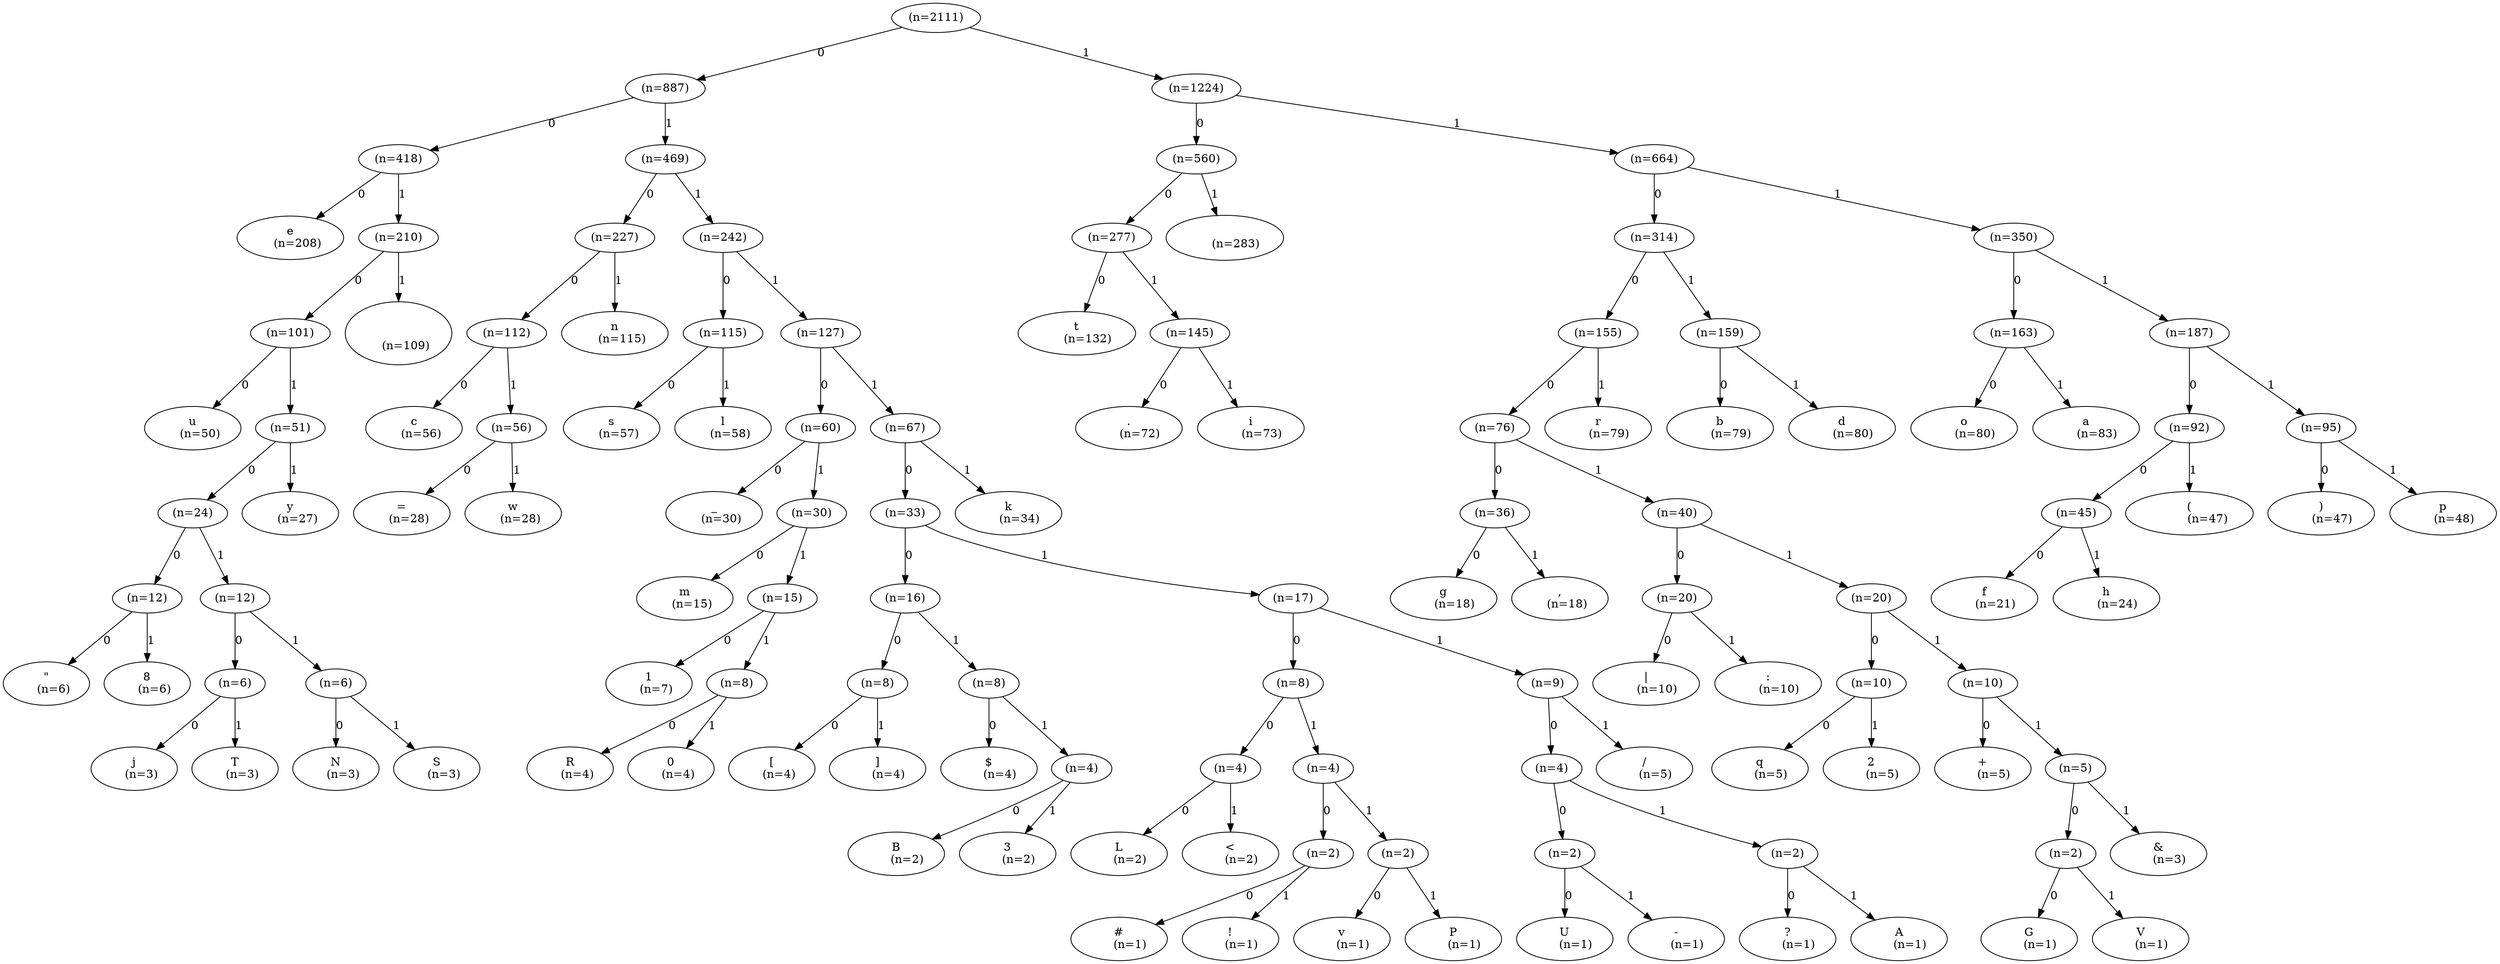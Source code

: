 digraph {
  ordering=out
    dpi=120
    node_70228772026140[label="(n=2111)"]
    node_70228772026140 -> node_70228772053740[label="0"]
    node_70228772026140 -> node_70228772026360[label="1"]
    node_70228772053740[label="(n=887)"]
    node_70228772053740 -> node_70228772089360[label="0"]
    node_70228772053740 -> node_70228772087040[label="1"]
    node_70228772089360[label="(n=418)"]
    node_70228772089360 -> node_70228772010480[label="0"]
    node_70228772089360 -> node_70228772154860[label="1"]
    node_70228772010480[label="e
    (n=208)"]
    node_70228772154860[label="(n=210)"]
    node_70228772154860 -> node_70228772188580[label="0"]
    node_70228772154860 -> node_70228772010240[label="1"]
    node_70228772188580[label="(n=101)"]
    node_70228772188580 -> node_70228772011280[label="0"]
    node_70228772188580 -> node_70228771973600[label="1"]
    node_70228772011280[label="u
    (n=50)"]
    node_70228771973600[label="(n=51)"]
    node_70228771973600 -> node_70228771976000[label="0"]
    node_70228771973600 -> node_70228772010360[label="1"]
    node_70228771976000[label="(n=24)"]
    node_70228771976000 -> node_70228771889880[label="0"]
    node_70228771976000 -> node_70228771889660[label="1"]
    node_70228771889880[label="(n=12)"]
    node_70228771889880 -> node_70228772010180[label="0"]
    node_70228771889880 -> node_70228772007920[label="1"]
    node_70228772010180[label="\"
    (n=6)"]
    node_70228772007920[label="8
    (n=6)"]
    node_70228771889660[label="(n=12)"]
    node_70228771889660 -> node_70228772003920[label="0"]
    node_70228771889660 -> node_70228771893480[label="1"]
    node_70228772003920[label="(n=6)"]
    node_70228772003920 -> node_70228772007940[label="0"]
    node_70228772003920 -> node_70228772007440[label="1"]
    node_70228772007940[label="j
    (n=3)"]
    node_70228772007440[label="T
    (n=3)"]
    node_70228771893480[label="(n=6)"]
    node_70228771893480 -> node_70228772006760[label="0"]
    node_70228771893480 -> node_70228772006100[label="1"]
    node_70228772006760[label="N
    (n=3)"]
    node_70228772006100[label="S
    (n=3)"]
    node_70228772010360[label="y
    (n=27)"]
    node_70228772010240[label="

    (n=109)"]
    node_70228772087040[label="(n=469)"]
    node_70228772087040 -> node_70228772152740[label="0"]
    node_70228772087040 -> node_70228772151560[label="1"]
    node_70228772152740[label="(n=227)"]
    node_70228772152740 -> node_70228772187780[label="0"]
    node_70228772152740 -> node_70228772010520[label="1"]
    node_70228772187780[label="(n=112)"]
    node_70228772187780 -> node_70228772009680[label="0"]
    node_70228772187780 -> node_70228771973000[label="1"]
    node_70228772009680[label="c
    (n=56)"]
    node_70228771973000[label="(n=56)"]
    node_70228771973000 -> node_70228772008880[label="0"]
    node_70228771973000 -> node_70228772008540[label="1"]
    node_70228772008880[label="=
    (n=28)"]
    node_70228772008540[label="w
    (n=28)"]
    node_70228772010520[label="n
    (n=115)"]
    node_70228772151560[label="(n=242)"]
    node_70228772151560 -> node_70228772185800[label="0"]
    node_70228772151560 -> node_70228772184760[label="1"]
    node_70228772185800[label="(n=115)"]
    node_70228772185800 -> node_70228772010880[label="0"]
    node_70228772185800 -> node_70228772009080[label="1"]
    node_70228772010880[label="s
    (n=57)"]
    node_70228772009080[label="l
    (n=58)"]
    node_70228772184760[label="(n=127)"]
    node_70228772184760 -> node_70228771972740[label="0"]
    node_70228772184760 -> node_70228771972240[label="1"]
    node_70228771972740[label="(n=60)"]
    node_70228771972740 -> node_70228772008840[label="0"]
    node_70228771972740 -> node_70228771975780[label="1"]
    node_70228772008840[label="_
    (n=30)"]
    node_70228771975780[label="(n=30)"]
    node_70228771975780 -> node_70228772009400[label="0"]
    node_70228771975780 -> node_70228771889500[label="1"]
    node_70228772009400[label="m
    (n=15)"]
    node_70228771889500[label="(n=15)"]
    node_70228771889500 -> node_70228772007480[label="0"]
    node_70228771889500 -> node_70228771892920[label="1"]
    node_70228772007480[label="1
    (n=7)"]
    node_70228771892920[label="(n=8)"]
    node_70228771892920 -> node_70228772007420[label="0"]
    node_70228771892920 -> node_70228772006620[label="1"]
    node_70228772007420[label="R
    (n=4)"]
    node_70228772006620[label="0
    (n=4)"]
    node_70228771972240[label="(n=67)"]
    node_70228771972240 -> node_70228771975360[label="0"]
    node_70228771972240 -> node_70228772008800[label="1"]
    node_70228771975360[label="(n=33)"]
    node_70228771975360 -> node_70228771889320[label="0"]
    node_70228771975360 -> node_70228771889160[label="1"]
    node_70228771889320[label="(n=16)"]
    node_70228771889320 -> node_70228771892600[label="0"]
    node_70228771889320 -> node_70228771891840[label="1"]
    node_70228771892600[label="(n=8)"]
    node_70228771892600 -> node_70228772006300[label="0"]
    node_70228771892600 -> node_70228772006220[label="1"]
    node_70228772006300[label="[
    (n=4)"]
      node_70228772006220[label="]
      (n=4)"]
      node_70228771891840[label="(n=8)"]
      node_70228771891840 -> node_70228772005940[label="0"]
      node_70228771891840 -> node_70228772004840[label="1"]
      node_70228772005940[label="$
      (n=4)"]
      node_70228772004840[label="(n=4)"]
      node_70228772004840 -> node_70228772008700[label="0"]
      node_70228772004840 -> node_70228772008520[label="1"]
      node_70228772008700[label="B
      (n=2)"]
      node_70228772008520[label="3
      (n=2)"]
      node_70228771889160[label="(n=17)"]
      node_70228771889160 -> node_70228771891240[label="0"]
      node_70228771889160 -> node_70228771890680[label="1"]
      node_70228771891240[label="(n=8)"]
      node_70228771891240 -> node_70228772004680[label="0"]
      node_70228771891240 -> node_70228772004480[label="1"]
      node_70228772004680[label="(n=4)"]
      node_70228772004680 -> node_70228772007280[label="0"]
      node_70228772004680 -> node_70228772006820[label="1"]
      node_70228772007280[label="L
      (n=2)"]
      node_70228772006820[label="<
      (n=2)"]
      node_70228772004480[label="(n=4)"]
      node_70228772004480 -> node_70228772005700[label="0"]
      node_70228772004480 -> node_70228772005520[label="1"]
      node_70228772005700[label="(n=2)"]
      node_70228772005700 -> node_70228772011960[label="0"]
      node_70228772005700 -> node_70228772011900[label="1"]
      node_70228772011960[label="#
      (n=1)"]
      node_70228772011900[label="!
      (n=1)"]
      node_70228772005520[label="(n=2)"]
      node_70228772005520 -> node_70228772010440[label="0"]
      node_70228772005520 -> node_70228772008680[label="1"]
      node_70228772010440[label="v
      (n=1)"]
      node_70228772008680[label="P
      (n=1)"]
      node_70228771890680[label="(n=9)"]
      node_70228771890680 -> node_70228772004260[label="0"]
      node_70228771890680 -> node_70228772011760[label="1"]
      node_70228772004260[label="(n=4)"]
      node_70228772004260 -> node_70228772005400[label="0"]
      node_70228772004260 -> node_70228772005240[label="1"]
      node_70228772005400[label="(n=2)"]
      node_70228772005400 -> node_70228772008320[label="0"]
      node_70228772005400 -> node_70228772007500[label="1"]
      node_70228772008320[label="U
      (n=1)"]
      node_70228772007500[label="-
      (n=1)"]
      node_70228772005240[label="(n=2)"]
      node_70228772005240 -> node_70228772006180[label="0"]
      node_70228772005240 -> node_70228772006060[label="1"]
      node_70228772006180[label="?
      (n=1)"]
      node_70228772006060[label="A
      (n=1)"]
      node_70228772011760[label="/
      (n=5)"]
      node_70228772008800[label="k
      (n=34)"]
      node_70228772026360[label="(n=1224)"]
      node_70228772026360 -> node_70228772058700[label="0"]
      node_70228772026360 -> node_70228772054600[label="1"]
      node_70228772058700[label="(n=560)"]
      node_70228772058700 -> node_70228772119900[label="0"]
      node_70228772058700 -> node_70228772010380[label="1"]
      node_70228772119900[label="(n=277)"]
      node_70228772119900 -> node_70228772009840[label="0"]
      node_70228772119900 -> node_70228772159120[label="1"]
      node_70228772009840[label="t
      (n=132)"]
      node_70228772159120[label="(n=145)"]
      node_70228772159120 -> node_70228772010080[label="0"]
      node_70228772159120 -> node_70228772010540[label="1"]
      node_70228772010080[label=".
      (n=72)"]
      node_70228772010540[label="i
      (n=73)"]
      node_70228772010380[label="
      (n=283)"]
      node_70228772054600[label="(n=664)"]
      node_70228772054600 -> node_70228772093360[label="0"]
      node_70228772054600 -> node_70228772092260[label="1"]
      node_70228772093360[label="(n=314)"]
      node_70228772093360 -> node_70228772158680[label="0"]
      node_70228772093360 -> node_70228772157640[label="1"]
      node_70228772158680[label="(n=155)"]
      node_70228772158680 -> node_70228771971940[label="0"]
      node_70228772158680 -> node_70228772010820[label="1"]
      node_70228771971940[label="(n=76)"]
      node_70228771971940 -> node_70228771975060[label="0"]
      node_70228771971940 -> node_70228771974880[label="1"]
      node_70228771975060[label="(n=36)"]
      node_70228771975060 -> node_70228772009140[label="0"]
      node_70228771975060 -> node_70228772008440[label="1"]
      node_70228772009140[label="g
      (n=18)"]
      node_70228772008440[label=",
    (n=18)"]
      node_70228771974880[label="(n=40)"]
      node_70228771974880 -> node_70228771977380[label="0"]
      node_70228771974880 -> node_70228771976300[label="1"]
      node_70228771977380[label="(n=20)"]
      node_70228771977380 -> node_70228772008360[label="0"]
      node_70228771977380 -> node_70228772008080[label="1"]
      node_70228772008360[label="|
      (n=10)"]
      node_70228772008080[label=":
      (n=10)"]
      node_70228771976300[label="(n=20)"]
      node_70228771976300 -> node_70228771890300[label="0"]
      node_70228771976300 -> node_70228771890100[label="1"]
      node_70228771890300[label="(n=10)"]
      node_70228771890300 -> node_70228772010220[label="0"]
      node_70228771890300 -> node_70228772008480[label="1"]
      node_70228772010220[label="q
      (n=5)"]
      node_70228772008480[label="2
      (n=5)"]
      node_70228771890100[label="(n=10)"]
      node_70228771890100 -> node_70228772007460[label="0"]
      node_70228771890100 -> node_70228772004080[label="1"]
      node_70228772007460[label="+
      (n=5)"]
      node_70228772004080[label="(n=5)"]
      node_70228772004080 -> node_70228772005080[label="0"]
      node_70228772004080 -> node_70228772008100[label="1"]
      node_70228772005080[label="(n=2)"]
      node_70228772005080 -> node_70228772006000[label="0"]
      node_70228772005080 -> node_70228772005980[label="1"]
      node_70228772006000[label="G
      (n=1)"]
      node_70228772005980[label="V
      (n=1)"]
      node_70228772008100[label="&
      (n=3)"]
      node_70228772010820[label="r
      (n=79)"]
      node_70228772157640[label="(n=159)"]
      node_70228772157640 -> node_70228772010660[label="0"]
      node_70228772157640 -> node_70228772009980[label="1"]
      node_70228772010660[label="b
      (n=79)"]
      node_70228772009980[label="d
      (n=80)"]
      node_70228772092260[label="(n=350)"]
      node_70228772092260 -> node_70228772156940[label="0"]
      node_70228772092260 -> node_70228772155740[label="1"]
      node_70228772156940[label="(n=163)"]
      node_70228772156940 -> node_70228772009660[label="0"]
      node_70228772156940 -> node_70228772009120[label="1"]
      node_70228772009660[label="o
      (n=80)"]
      node_70228772009120[label="a
      (n=83)"]
      node_70228772155740[label="(n=187)"]
      node_70228772155740 -> node_70228771971640[label="0"]
      node_70228772155740 -> node_70228771971180[label="1"]
      node_70228771971640[label="(n=92)"]
      node_70228771971640 -> node_70228771974360[label="0"]
      node_70228771971640 -> node_70228772009160[label="1"]
      node_70228771974360[label="(n=45)"]
      node_70228771974360 -> node_70228772009700[label="0"]
      node_70228771974360 -> node_70228772008460[label="1"]
      node_70228772009700[label="f
      (n=21)"]
      node_70228772008460[label="h
      (n=24)"]
      node_70228772009160[label="(
          (n=47)"]
          node_70228771971180[label="(n=95)"]
          node_70228771971180 -> node_70228772008940[label="0"]
          node_70228771971180 -> node_70228772009300[label="1"]
          node_70228772008940[label=")
      (n=47)"]
      node_70228772009300[label="p
      (n=48)"]
}
